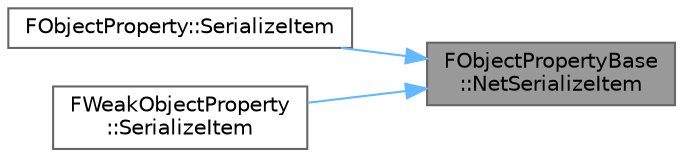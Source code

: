 digraph "FObjectPropertyBase::NetSerializeItem"
{
 // INTERACTIVE_SVG=YES
 // LATEX_PDF_SIZE
  bgcolor="transparent";
  edge [fontname=Helvetica,fontsize=10,labelfontname=Helvetica,labelfontsize=10];
  node [fontname=Helvetica,fontsize=10,shape=box,height=0.2,width=0.4];
  rankdir="RL";
  Node1 [id="Node000001",label="FObjectPropertyBase\l::NetSerializeItem",height=0.2,width=0.4,color="gray40", fillcolor="grey60", style="filled", fontcolor="black",tooltip=" "];
  Node1 -> Node2 [id="edge1_Node000001_Node000002",dir="back",color="steelblue1",style="solid",tooltip=" "];
  Node2 [id="Node000002",label="FObjectProperty::SerializeItem",height=0.2,width=0.4,color="grey40", fillcolor="white", style="filled",URL="$df/df7/classFObjectProperty.html#adf9db01de9fa63362608cf14803618b1",tooltip=" "];
  Node1 -> Node3 [id="edge2_Node000001_Node000003",dir="back",color="steelblue1",style="solid",tooltip=" "];
  Node3 [id="Node000003",label="FWeakObjectProperty\l::SerializeItem",height=0.2,width=0.4,color="grey40", fillcolor="white", style="filled",URL="$d2/d41/classFWeakObjectProperty.html#a7b2ef815ded8c97349dcf4a2841c6b40",tooltip=" "];
}
